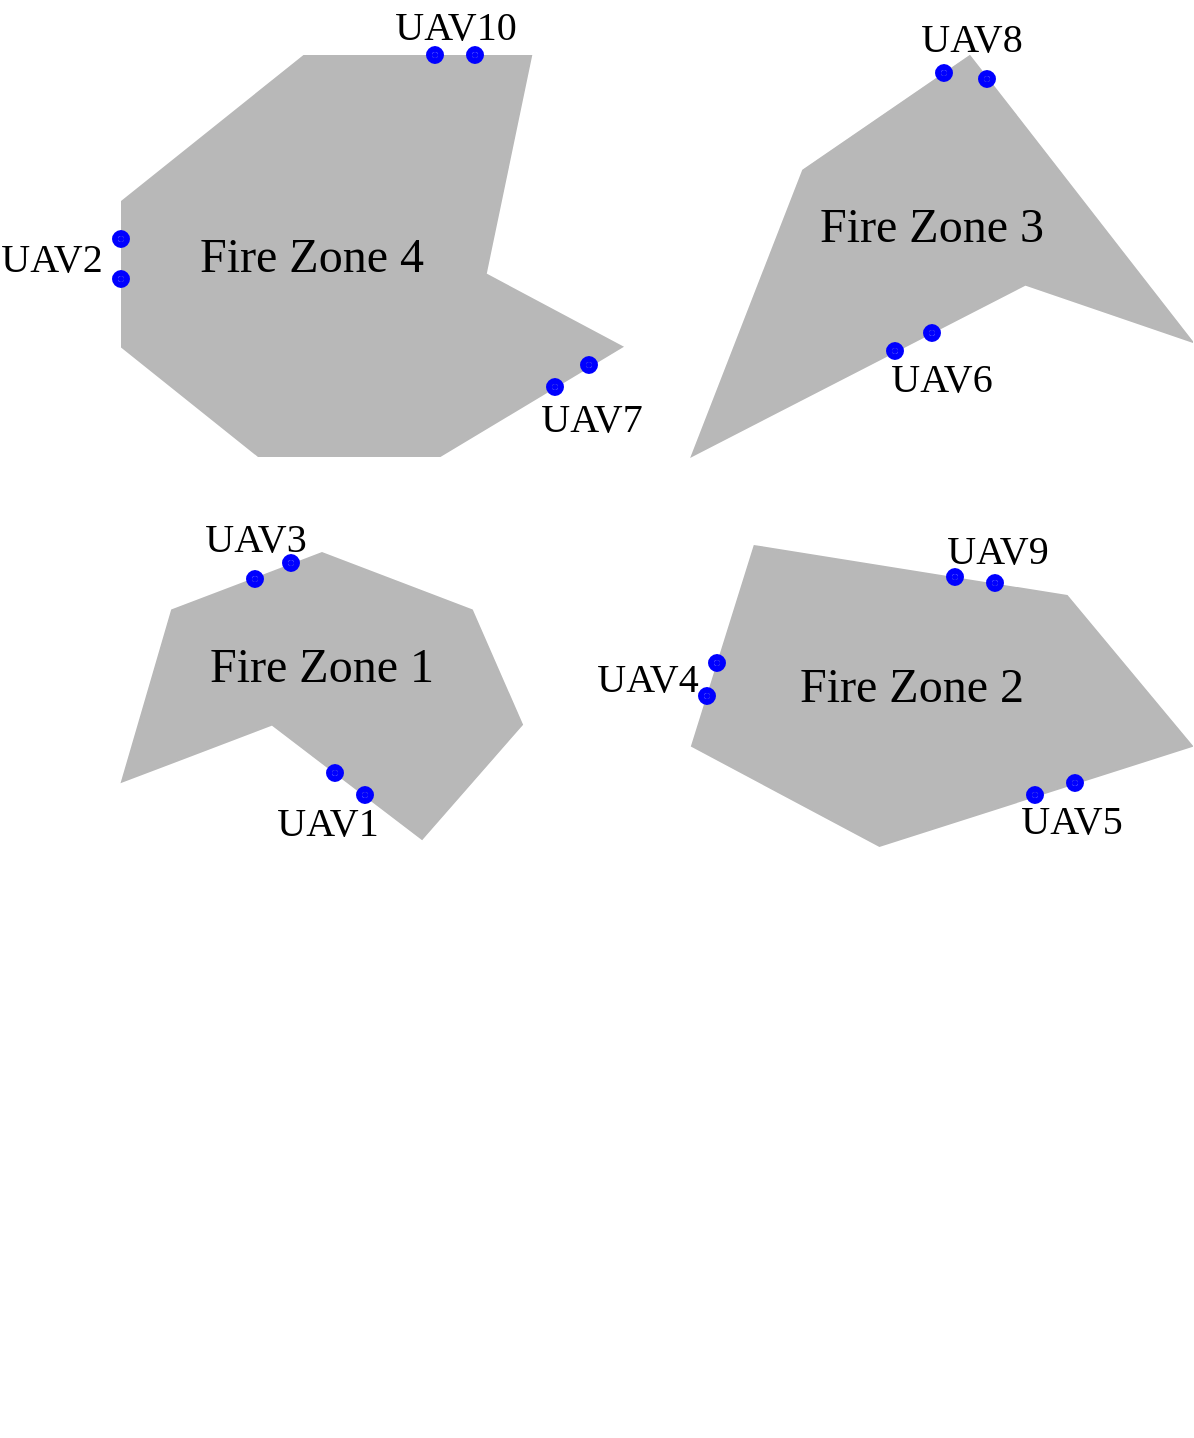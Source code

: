<mxfile version="12.8.8" type="device"><diagram id="O6AY3F8jjMGHtUT5bGFn" name="Page-1"><mxGraphModel dx="1240" dy="1748" grid="1" gridSize="10" guides="1" tooltips="1" connect="1" arrows="1" fold="1" page="1" pageScale="1" pageWidth="850" pageHeight="1100" background="none" math="0" shadow="0"><root><mxCell id="0"/><mxCell id="1" parent="0"/><mxCell id="pzYvBVhPBRuuC30a7kgu-19" value="" style="group" vertex="1" connectable="0" parent="1"><mxGeometry x="370" y="240" width="250" height="200" as="geometry"/></mxCell><mxCell id="pzYvBVhPBRuuC30a7kgu-18" value="" style="shape=stencil(vVbhboMgEH4a/i4K6ebfxW3vgZROUgoGaLu+fQ9vXWQrrWvUqBHuPr7vLt5dJKz2Le8koUVL2BuhtIIHdsdkx30nRUDTgTvFGy3R44OzW3lU6/B9XplWOhWil72T4hUw8f5ZsFpYY4BNWeMTyC/gAA4iXBngLL5QpEDxU7LrQHcng3RoLdFK6MfDKk+rRXTKZbJJVS65zZ3NbDppPuVCNTCXTjmZCqsBkOuxAarhYvvp7N6sx8TsYv/f7r90ZKTjZEzMmYAGoI11cnzIG6U1jqfxnwbxwmrrwIDvPg9CWVPF619fOoYwGVnH44z9g7uKvpzZ2YO8U2TX1W+yamUGrGkxrCZiZQnry0Ss1SyxPies9GFWoa3PF2umLACcqYwJO+I+vg8k06Cw6N34q9F7zg==);whiteSpace=wrap;html=1;fillColor=none;strokeColor=none;" vertex="1" parent="pzYvBVhPBRuuC30a7kgu-19"><mxGeometry width="250" height="200" as="geometry"/></mxCell><mxCell id="pzYvBVhPBRuuC30a7kgu-6" value="&lt;font face=&quot;Times New Roman&quot; style=&quot;font-size: 24px&quot;&gt;Fire Zone 2&lt;/font&gt;" style="text;html=1;strokeColor=none;fillColor=none;align=center;verticalAlign=middle;whiteSpace=wrap;rounded=0;" vertex="1" parent="pzYvBVhPBRuuC30a7kgu-19"><mxGeometry x="10" y="50" width="200" height="90" as="geometry"/></mxCell><mxCell id="pzYvBVhPBRuuC30a7kgu-34" value="" style="ellipse;whiteSpace=wrap;html=1;aspect=fixed;strokeWidth=6;fillColor=#0000FF;strokeColor=#0000FF;" vertex="1" parent="pzYvBVhPBRuuC30a7kgu-19"><mxGeometry x="6" y="98.5" width="3" height="3" as="geometry"/></mxCell><mxCell id="pzYvBVhPBRuuC30a7kgu-35" value="" style="ellipse;whiteSpace=wrap;html=1;aspect=fixed;strokeWidth=6;fillColor=#0000FF;strokeColor=#0000FF;" vertex="1" parent="pzYvBVhPBRuuC30a7kgu-19"><mxGeometry x="11" y="82" width="3" height="3" as="geometry"/></mxCell><mxCell id="pzYvBVhPBRuuC30a7kgu-36" value="" style="ellipse;whiteSpace=wrap;html=1;aspect=fixed;strokeWidth=6;fillColor=#0000FF;strokeColor=#0000FF;" vertex="1" parent="pzYvBVhPBRuuC30a7kgu-19"><mxGeometry x="170" y="148" width="3" height="3" as="geometry"/></mxCell><mxCell id="pzYvBVhPBRuuC30a7kgu-37" value="" style="ellipse;whiteSpace=wrap;html=1;aspect=fixed;strokeWidth=6;fillColor=#0000FF;strokeColor=#0000FF;" vertex="1" parent="pzYvBVhPBRuuC30a7kgu-19"><mxGeometry x="190" y="142" width="3" height="3" as="geometry"/></mxCell><mxCell id="pzYvBVhPBRuuC30a7kgu-38" value="" style="ellipse;whiteSpace=wrap;html=1;aspect=fixed;strokeWidth=6;fillColor=#0000FF;strokeColor=#0000FF;" vertex="1" parent="pzYvBVhPBRuuC30a7kgu-19"><mxGeometry x="130" y="39" width="3" height="3" as="geometry"/></mxCell><mxCell id="pzYvBVhPBRuuC30a7kgu-39" value="" style="ellipse;whiteSpace=wrap;html=1;aspect=fixed;strokeWidth=6;fillColor=#0000FF;strokeColor=#0000FF;" vertex="1" parent="pzYvBVhPBRuuC30a7kgu-19"><mxGeometry x="150" y="42" width="3" height="3" as="geometry"/></mxCell><mxCell id="pzYvBVhPBRuuC30a7kgu-56" value="&lt;font face=&quot;Times New Roman&quot; style=&quot;font-size: 20px&quot;&gt;UAV5&lt;/font&gt;" style="text;html=1;strokeColor=none;fillColor=none;align=center;verticalAlign=middle;whiteSpace=wrap;rounded=0;" vertex="1" parent="pzYvBVhPBRuuC30a7kgu-19"><mxGeometry x="170" y="151" width="40" height="20" as="geometry"/></mxCell><mxCell id="pzYvBVhPBRuuC30a7kgu-60" value="&lt;font face=&quot;Times New Roman&quot; style=&quot;font-size: 20px&quot;&gt;UAV9&lt;/font&gt;" style="text;html=1;strokeColor=none;fillColor=none;align=center;verticalAlign=middle;whiteSpace=wrap;rounded=0;" vertex="1" parent="pzYvBVhPBRuuC30a7kgu-19"><mxGeometry x="133" y="16" width="40" height="20" as="geometry"/></mxCell><mxCell id="pzYvBVhPBRuuC30a7kgu-20" value="" style="group" vertex="1" connectable="0" parent="1"><mxGeometry x="60" y="240" width="250" height="200" as="geometry"/></mxCell><mxCell id="pzYvBVhPBRuuC30a7kgu-17" value="" style="shape=stencil(vVbbcoMgEP0aXjsKufWxY9P/QEIqEwIO2iT9+y5iWkmDtRlw1JHL8Zyzs+yOiBRNRWuOcFYh8oowXsMDs7Ob5Zmb0qbmrHVrJ2oELSV3O01r9IGfxa7tCYSquBGt3SVblL0Axt7fA1IwrRSwCa0aD3IDHMBBhAoFnNnFifS2Pr1ZDbpH3nLTe3erCL89rPK0nEUnnycaX+UaW+pokun48eQznYFUOnk0FVIAIFRjA1RJ2eHd6A+1m+LZ2Pofr7+bnuE3lCmmA44GoL02fLrnvZDS9afpuXF4pqU2sODeXRwIk3Jjr3+l2lqIRlZT22R/4e6ir98c9Yn/5A17ecNj6qOsUqgBq392l5FYFx7rIhLr2mNdRWJ9TuJ1kyRbd/vZA6xM6iZcWIEjDODAKY5YvX/jOyOBZgKDbtv9GHU7Xw==);whiteSpace=wrap;html=1;fillColor=none;strokeColor=none;" vertex="1" parent="pzYvBVhPBRuuC30a7kgu-20"><mxGeometry width="250" height="200" as="geometry"/></mxCell><mxCell id="pzYvBVhPBRuuC30a7kgu-7" value="&lt;font face=&quot;Times New Roman&quot; style=&quot;font-size: 24px&quot;&gt;Fire Zone 1&lt;/font&gt;" style="text;html=1;strokeColor=none;fillColor=none;align=center;verticalAlign=middle;whiteSpace=wrap;rounded=0;" vertex="1" parent="pzYvBVhPBRuuC30a7kgu-20"><mxGeometry x="25" y="40" width="200" height="90" as="geometry"/></mxCell><mxCell id="pzYvBVhPBRuuC30a7kgu-30" value="" style="ellipse;whiteSpace=wrap;html=1;aspect=fixed;strokeWidth=6;fillColor=#0000FF;strokeColor=#0000FF;" vertex="1" parent="pzYvBVhPBRuuC30a7kgu-20"><mxGeometry x="130" y="137" width="3" height="3" as="geometry"/></mxCell><mxCell id="pzYvBVhPBRuuC30a7kgu-31" value="" style="ellipse;whiteSpace=wrap;html=1;aspect=fixed;strokeWidth=6;fillColor=#0000FF;strokeColor=#0000FF;" vertex="1" parent="pzYvBVhPBRuuC30a7kgu-20"><mxGeometry x="145" y="148" width="3" height="3" as="geometry"/></mxCell><mxCell id="pzYvBVhPBRuuC30a7kgu-32" value="" style="ellipse;whiteSpace=wrap;html=1;aspect=fixed;strokeWidth=6;fillColor=#0000FF;strokeColor=#0000FF;" vertex="1" parent="pzYvBVhPBRuuC30a7kgu-20"><mxGeometry x="90" y="40" width="3" height="3" as="geometry"/></mxCell><mxCell id="pzYvBVhPBRuuC30a7kgu-33" value="" style="ellipse;whiteSpace=wrap;html=1;aspect=fixed;strokeWidth=6;fillColor=#0000FF;strokeColor=#0000FF;" vertex="1" parent="pzYvBVhPBRuuC30a7kgu-20"><mxGeometry x="108" y="32" width="3" height="3" as="geometry"/></mxCell><mxCell id="pzYvBVhPBRuuC30a7kgu-53" value="&lt;font face=&quot;Times New Roman&quot; style=&quot;font-size: 20px&quot;&gt;UAV1&lt;/font&gt;" style="text;html=1;strokeColor=none;fillColor=none;align=center;verticalAlign=middle;whiteSpace=wrap;rounded=0;" vertex="1" parent="pzYvBVhPBRuuC30a7kgu-20"><mxGeometry x="108" y="152" width="40" height="20" as="geometry"/></mxCell><mxCell id="pzYvBVhPBRuuC30a7kgu-55" value="&lt;font face=&quot;Times New Roman&quot; style=&quot;font-size: 20px&quot;&gt;UAV3&lt;/font&gt;" style="text;html=1;strokeColor=none;fillColor=none;align=center;verticalAlign=middle;whiteSpace=wrap;rounded=0;" vertex="1" parent="pzYvBVhPBRuuC30a7kgu-20"><mxGeometry x="71.5" y="10" width="40" height="20" as="geometry"/></mxCell><mxCell id="pzYvBVhPBRuuC30a7kgu-22" value="" style="group" vertex="1" connectable="0" parent="1"><mxGeometry x="370" y="20" width="250" height="200" as="geometry"/></mxCell><mxCell id="pzYvBVhPBRuuC30a7kgu-25" value="" style="group" vertex="1" connectable="0" parent="pzYvBVhPBRuuC30a7kgu-22"><mxGeometry width="250" height="200" as="geometry"/></mxCell><mxCell id="pzYvBVhPBRuuC30a7kgu-23" value="" style="shape=stencil(vVZRUsMgED0Nv04CVu2nE/UeJKWGKYUMYKu3d8laDVpi2iGZJBNgH+/tzu6SEFa5lneC0KIl7IlQeg8PzI44W+OMu040HpcO3EpeK4EW563ZiaPc+K/9UrfCSh+s7JkUj4AJ9/eAVY3RGtik0S6C/AIO4CDCpQbO4h1FChT/iGYd6O6FFxZXS1wl9OVqlZvVIjrlMtHEKqfY5o5mNp04nnKhGphLp8ymwioApHpsgKp5s3u15k1vpvhsQ/+P9198ZMTHyRSfEw4NQFtjxXSXt1IpPJ6mpwbxjVHGwgK++zgIZfVDuC7KdHAhG1nHwxn7B3cWfdqzNwfxkzYapY2OqY+yKqkHrHExjCb8Ata7iPU2E+s6Yl1lYj37mbiCtVHGpYs1URYATlRGxo74H987kmhQGPRm/NXoLZ8=);whiteSpace=wrap;html=1;fillColor=none;strokeColor=none;" vertex="1" parent="pzYvBVhPBRuuC30a7kgu-25"><mxGeometry width="250" height="200" as="geometry"/></mxCell><mxCell id="pzYvBVhPBRuuC30a7kgu-24" value="&lt;font face=&quot;Times New Roman&quot; style=&quot;font-size: 24px&quot;&gt;Fire Zone 3&lt;/font&gt;" style="text;html=1;strokeColor=none;fillColor=none;align=center;verticalAlign=middle;whiteSpace=wrap;rounded=0;" vertex="1" parent="pzYvBVhPBRuuC30a7kgu-25"><mxGeometry x="20" y="40" width="200" height="90" as="geometry"/></mxCell><mxCell id="pzYvBVhPBRuuC30a7kgu-40" value="" style="ellipse;whiteSpace=wrap;html=1;aspect=fixed;strokeWidth=6;fillColor=#0000FF;strokeColor=#0000FF;" vertex="1" parent="pzYvBVhPBRuuC30a7kgu-25"><mxGeometry x="100" y="146" width="3" height="3" as="geometry"/></mxCell><mxCell id="pzYvBVhPBRuuC30a7kgu-41" value="" style="ellipse;whiteSpace=wrap;html=1;aspect=fixed;strokeWidth=6;fillColor=#0000FF;strokeColor=#0000FF;" vertex="1" parent="pzYvBVhPBRuuC30a7kgu-25"><mxGeometry x="118.5" y="137" width="3" height="3" as="geometry"/></mxCell><mxCell id="pzYvBVhPBRuuC30a7kgu-42" value="" style="ellipse;whiteSpace=wrap;html=1;aspect=fixed;strokeWidth=6;fillColor=#0000FF;strokeColor=#0000FF;" vertex="1" parent="pzYvBVhPBRuuC30a7kgu-25"><mxGeometry x="146" y="10" width="3" height="3" as="geometry"/></mxCell><mxCell id="pzYvBVhPBRuuC30a7kgu-43" value="" style="ellipse;whiteSpace=wrap;html=1;aspect=fixed;strokeWidth=6;fillColor=#0000FF;strokeColor=#0000FF;" vertex="1" parent="pzYvBVhPBRuuC30a7kgu-25"><mxGeometry x="124.5" y="7" width="3" height="3" as="geometry"/></mxCell><mxCell id="pzYvBVhPBRuuC30a7kgu-59" value="&lt;font face=&quot;Times New Roman&quot; style=&quot;font-size: 20px&quot;&gt;UAV6&lt;/font&gt;" style="text;html=1;strokeColor=none;fillColor=none;align=center;verticalAlign=middle;whiteSpace=wrap;rounded=0;" vertex="1" parent="pzYvBVhPBRuuC30a7kgu-25"><mxGeometry x="105" y="150" width="40" height="20" as="geometry"/></mxCell><mxCell id="pzYvBVhPBRuuC30a7kgu-26" value="" style="group" vertex="1" connectable="0" parent="1"><mxGeometry x="330" y="510" width="250" height="200" as="geometry"/></mxCell><mxCell id="pzYvBVhPBRuuC30a7kgu-29" value="" style="group" vertex="1" connectable="0" parent="pzYvBVhPBRuuC30a7kgu-26"><mxGeometry x="-250" y="-490" width="260" height="200" as="geometry"/></mxCell><mxCell id="pzYvBVhPBRuuC30a7kgu-27" value="" style="shape=stencil(vVZRcoMgED0Nvx2RtE0/Oza9BxpSmRBwwCbt7btI0hErVltwdBTYx3u7LrsjIoWpacNQntWIvKA8xxgeML34U2oaVrVu7Uw1p6VgzmJarY7swvftlYHLmmneWivZoewZMPb+HpCiUlICG1fSeJABsAcHEcolcGYfTiRz4p/erAHdE2uZvvruVlH++meVu/tVdPA60fgqt9hSR5NMx48Hr3QGUungaCqkAECoxnqoklbHN63e5X6Oz9rW/3T9DXrGoKPM8TrgUg90UJrNd/rAhXANan5yHL5SQmlYcO8uEJSTcmuvRbm2LkQja6jtsj9wo+jbnpM6s1DiNlPqk6yCyyDrZEwLWIlfEpPnaAHtYxpajJN8hK3H+hCJ9Wmsfv/NuonEWgllwhU7urVrH4HyiNgWfsd3jgS6FAw6s/vn6ixf);whiteSpace=wrap;html=1;fillColor=none;strokeColor=none;" vertex="1" parent="pzYvBVhPBRuuC30a7kgu-29"><mxGeometry x="5" width="250" height="200" as="geometry"/></mxCell><mxCell id="pzYvBVhPBRuuC30a7kgu-28" value="&lt;font face=&quot;Times New Roman&quot; style=&quot;font-size: 24px&quot;&gt;Fire Zone 4&lt;/font&gt;" style="text;html=1;strokeColor=none;fillColor=none;align=center;verticalAlign=middle;whiteSpace=wrap;rounded=0;" vertex="1" parent="pzYvBVhPBRuuC30a7kgu-29"><mxGeometry y="55" width="200" height="90" as="geometry"/></mxCell><mxCell id="pzYvBVhPBRuuC30a7kgu-44" value="" style="ellipse;whiteSpace=wrap;html=1;aspect=fixed;strokeWidth=6;fillColor=#0000FF;strokeColor=#0000FF;" vertex="1" parent="pzYvBVhPBRuuC30a7kgu-29"><mxGeometry x="220" y="164" width="3" height="3" as="geometry"/></mxCell><mxCell id="pzYvBVhPBRuuC30a7kgu-45" value="" style="ellipse;whiteSpace=wrap;html=1;aspect=fixed;strokeWidth=6;fillColor=#0000FF;strokeColor=#0000FF;" vertex="1" parent="pzYvBVhPBRuuC30a7kgu-29"><mxGeometry x="237" y="153" width="3" height="3" as="geometry"/></mxCell><mxCell id="pzYvBVhPBRuuC30a7kgu-46" value="" style="ellipse;whiteSpace=wrap;html=1;aspect=fixed;strokeWidth=6;fillColor=#0000FF;strokeColor=#0000FF;" vertex="1" parent="pzYvBVhPBRuuC30a7kgu-29"><mxGeometry x="180" y="-2" width="3" height="3" as="geometry"/></mxCell><mxCell id="pzYvBVhPBRuuC30a7kgu-47" value="" style="ellipse;whiteSpace=wrap;html=1;aspect=fixed;strokeWidth=6;fillColor=#0000FF;strokeColor=#0000FF;" vertex="1" parent="pzYvBVhPBRuuC30a7kgu-29"><mxGeometry x="160" y="-2" width="3" height="3" as="geometry"/></mxCell><mxCell id="pzYvBVhPBRuuC30a7kgu-48" value="" style="ellipse;whiteSpace=wrap;html=1;aspect=fixed;strokeWidth=6;fillColor=#0000FF;strokeColor=#0000FF;" vertex="1" parent="pzYvBVhPBRuuC30a7kgu-29"><mxGeometry x="3" y="90" width="3" height="3" as="geometry"/></mxCell><mxCell id="pzYvBVhPBRuuC30a7kgu-49" value="" style="ellipse;whiteSpace=wrap;html=1;aspect=fixed;strokeWidth=6;fillColor=#0000FF;strokeColor=#0000FF;" vertex="1" parent="pzYvBVhPBRuuC30a7kgu-29"><mxGeometry x="3" y="110" width="3" height="3" as="geometry"/></mxCell><mxCell id="pzYvBVhPBRuuC30a7kgu-57" value="&lt;font face=&quot;Times New Roman&quot; style=&quot;font-size: 20px&quot;&gt;UAV7&lt;/font&gt;" style="text;html=1;strokeColor=none;fillColor=none;align=center;verticalAlign=middle;whiteSpace=wrap;rounded=0;" vertex="1" parent="pzYvBVhPBRuuC30a7kgu-29"><mxGeometry x="220" y="170" width="40" height="20" as="geometry"/></mxCell><mxCell id="pzYvBVhPBRuuC30a7kgu-58" value="&lt;font face=&quot;Times New Roman&quot; style=&quot;font-size: 20px&quot;&gt;UAV8&lt;/font&gt;" style="text;html=1;strokeColor=none;fillColor=none;align=center;verticalAlign=middle;whiteSpace=wrap;rounded=0;" vertex="1" parent="1"><mxGeometry x="490" width="40" height="20" as="geometry"/></mxCell><mxCell id="pzYvBVhPBRuuC30a7kgu-61" value="&lt;font face=&quot;Times New Roman&quot; style=&quot;font-size: 20px&quot;&gt;UAV4&lt;/font&gt;" style="text;html=1;strokeColor=none;fillColor=none;align=center;verticalAlign=middle;whiteSpace=wrap;rounded=0;" vertex="1" parent="1"><mxGeometry x="328" y="320" width="40" height="20" as="geometry"/></mxCell><mxCell id="pzYvBVhPBRuuC30a7kgu-62" value="&lt;font face=&quot;Times New Roman&quot; style=&quot;font-size: 20px&quot;&gt;UAV10&lt;/font&gt;" style="text;html=1;strokeColor=none;fillColor=none;align=center;verticalAlign=middle;whiteSpace=wrap;rounded=0;" vertex="1" parent="1"><mxGeometry x="232" y="-6" width="40" height="20" as="geometry"/></mxCell><mxCell id="pzYvBVhPBRuuC30a7kgu-63" value="&lt;font face=&quot;Times New Roman&quot; style=&quot;font-size: 20px&quot;&gt;UAV2&lt;/font&gt;" style="text;html=1;strokeColor=none;fillColor=none;align=center;verticalAlign=middle;whiteSpace=wrap;rounded=0;" vertex="1" parent="1"><mxGeometry x="30" y="110" width="40" height="20" as="geometry"/></mxCell></root></mxGraphModel></diagram></mxfile>